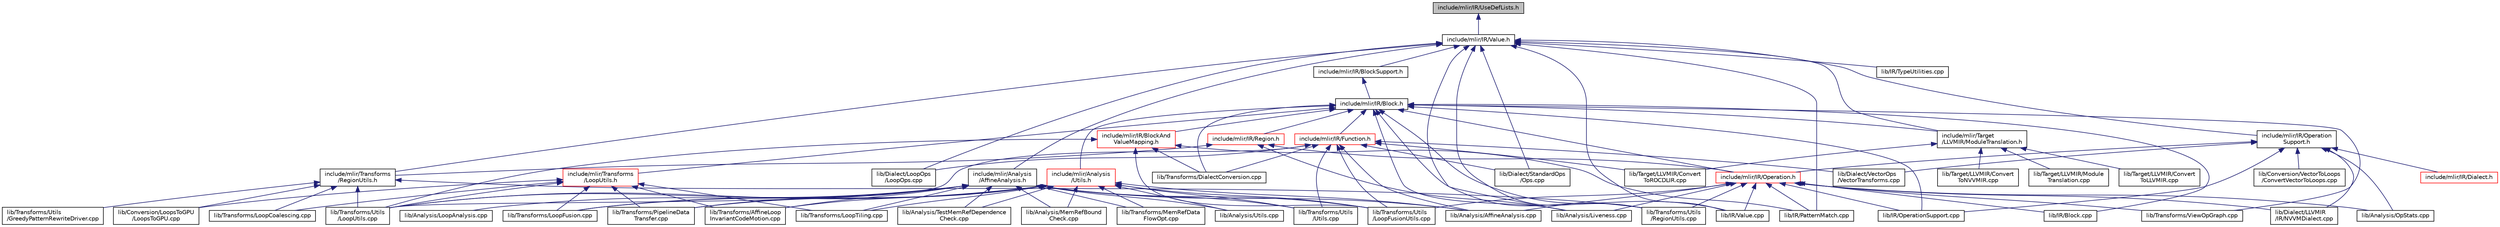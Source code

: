 digraph "include/mlir/IR/UseDefLists.h"
{
  bgcolor="transparent";
  edge [fontname="Helvetica",fontsize="10",labelfontname="Helvetica",labelfontsize="10"];
  node [fontname="Helvetica",fontsize="10",shape=record];
  Node24 [label="include/mlir/IR/UseDefLists.h",height=0.2,width=0.4,color="black", fillcolor="grey75", style="filled", fontcolor="black"];
  Node24 -> Node25 [dir="back",color="midnightblue",fontsize="10",style="solid",fontname="Helvetica"];
  Node25 [label="include/mlir/IR/Value.h",height=0.2,width=0.4,color="black",URL="$Value_8h.html"];
  Node25 -> Node26 [dir="back",color="midnightblue",fontsize="10",style="solid",fontname="Helvetica"];
  Node26 [label="include/mlir/Analysis\l/AffineAnalysis.h",height=0.2,width=0.4,color="black",URL="$AffineAnalysis_8h.html"];
  Node26 -> Node27 [dir="back",color="midnightblue",fontsize="10",style="solid",fontname="Helvetica"];
  Node27 [label="lib/Analysis/AffineAnalysis.cpp",height=0.2,width=0.4,color="black",URL="$AffineAnalysis_8cpp.html"];
  Node26 -> Node28 [dir="back",color="midnightblue",fontsize="10",style="solid",fontname="Helvetica"];
  Node28 [label="lib/Analysis/LoopAnalysis.cpp",height=0.2,width=0.4,color="black",URL="$LoopAnalysis_8cpp.html"];
  Node26 -> Node29 [dir="back",color="midnightblue",fontsize="10",style="solid",fontname="Helvetica"];
  Node29 [label="lib/Analysis/MemRefBound\lCheck.cpp",height=0.2,width=0.4,color="black",URL="$MemRefBoundCheck_8cpp.html"];
  Node26 -> Node30 [dir="back",color="midnightblue",fontsize="10",style="solid",fontname="Helvetica"];
  Node30 [label="lib/Analysis/TestMemRefDependence\lCheck.cpp",height=0.2,width=0.4,color="black",URL="$TestMemRefDependenceCheck_8cpp.html"];
  Node26 -> Node31 [dir="back",color="midnightblue",fontsize="10",style="solid",fontname="Helvetica"];
  Node31 [label="lib/Analysis/Utils.cpp",height=0.2,width=0.4,color="black",URL="$Analysis_2Utils_8cpp.html"];
  Node26 -> Node32 [dir="back",color="midnightblue",fontsize="10",style="solid",fontname="Helvetica"];
  Node32 [label="lib/Transforms/AffineLoop\lInvariantCodeMotion.cpp",height=0.2,width=0.4,color="black",URL="$AffineLoopInvariantCodeMotion_8cpp.html"];
  Node26 -> Node33 [dir="back",color="midnightblue",fontsize="10",style="solid",fontname="Helvetica"];
  Node33 [label="lib/Transforms/LoopFusion.cpp",height=0.2,width=0.4,color="black",URL="$LoopFusion_8cpp.html"];
  Node26 -> Node34 [dir="back",color="midnightblue",fontsize="10",style="solid",fontname="Helvetica"];
  Node34 [label="lib/Transforms/LoopTiling.cpp",height=0.2,width=0.4,color="black",URL="$LoopTiling_8cpp.html"];
  Node26 -> Node35 [dir="back",color="midnightblue",fontsize="10",style="solid",fontname="Helvetica"];
  Node35 [label="lib/Transforms/MemRefData\lFlowOpt.cpp",height=0.2,width=0.4,color="black",URL="$MemRefDataFlowOpt_8cpp.html"];
  Node26 -> Node36 [dir="back",color="midnightblue",fontsize="10",style="solid",fontname="Helvetica"];
  Node36 [label="lib/Transforms/PipelineData\lTransfer.cpp",height=0.2,width=0.4,color="black",URL="$PipelineDataTransfer_8cpp.html"];
  Node26 -> Node37 [dir="back",color="midnightblue",fontsize="10",style="solid",fontname="Helvetica"];
  Node37 [label="lib/Transforms/Utils\l/LoopFusionUtils.cpp",height=0.2,width=0.4,color="black",URL="$LoopFusionUtils_8cpp.html"];
  Node26 -> Node38 [dir="back",color="midnightblue",fontsize="10",style="solid",fontname="Helvetica"];
  Node38 [label="lib/Transforms/Utils\l/LoopUtils.cpp",height=0.2,width=0.4,color="black",URL="$LoopUtils_8cpp.html"];
  Node26 -> Node39 [dir="back",color="midnightblue",fontsize="10",style="solid",fontname="Helvetica"];
  Node39 [label="lib/Transforms/Utils\l/Utils.cpp",height=0.2,width=0.4,color="black",URL="$Transforms_2Utils_2Utils_8cpp.html"];
  Node25 -> Node40 [dir="back",color="midnightblue",fontsize="10",style="solid",fontname="Helvetica"];
  Node40 [label="include/mlir/IR/BlockSupport.h",height=0.2,width=0.4,color="black",URL="$BlockSupport_8h.html"];
  Node40 -> Node41 [dir="back",color="midnightblue",fontsize="10",style="solid",fontname="Helvetica"];
  Node41 [label="include/mlir/IR/Block.h",height=0.2,width=0.4,color="black",URL="$Block_8h.html"];
  Node41 -> Node42 [dir="back",color="midnightblue",fontsize="10",style="solid",fontname="Helvetica"];
  Node42 [label="include/mlir/Analysis\l/Utils.h",height=0.2,width=0.4,color="red",URL="$Analysis_2Utils_8h.html"];
  Node42 -> Node27 [dir="back",color="midnightblue",fontsize="10",style="solid",fontname="Helvetica"];
  Node42 -> Node29 [dir="back",color="midnightblue",fontsize="10",style="solid",fontname="Helvetica"];
  Node42 -> Node30 [dir="back",color="midnightblue",fontsize="10",style="solid",fontname="Helvetica"];
  Node42 -> Node31 [dir="back",color="midnightblue",fontsize="10",style="solid",fontname="Helvetica"];
  Node42 -> Node32 [dir="back",color="midnightblue",fontsize="10",style="solid",fontname="Helvetica"];
  Node42 -> Node33 [dir="back",color="midnightblue",fontsize="10",style="solid",fontname="Helvetica"];
  Node42 -> Node34 [dir="back",color="midnightblue",fontsize="10",style="solid",fontname="Helvetica"];
  Node42 -> Node35 [dir="back",color="midnightblue",fontsize="10",style="solid",fontname="Helvetica"];
  Node42 -> Node36 [dir="back",color="midnightblue",fontsize="10",style="solid",fontname="Helvetica"];
  Node42 -> Node37 [dir="back",color="midnightblue",fontsize="10",style="solid",fontname="Helvetica"];
  Node42 -> Node38 [dir="back",color="midnightblue",fontsize="10",style="solid",fontname="Helvetica"];
  Node42 -> Node39 [dir="back",color="midnightblue",fontsize="10",style="solid",fontname="Helvetica"];
  Node41 -> Node46 [dir="back",color="midnightblue",fontsize="10",style="solid",fontname="Helvetica"];
  Node46 [label="include/mlir/IR/BlockAnd\lValueMapping.h",height=0.2,width=0.4,color="red",URL="$BlockAndValueMapping_8h.html"];
  Node46 -> Node73 [dir="back",color="midnightblue",fontsize="10",style="solid",fontname="Helvetica"];
  Node73 [label="lib/IR/PatternMatch.cpp",height=0.2,width=0.4,color="black",URL="$PatternMatch_8cpp.html"];
  Node46 -> Node75 [dir="back",color="midnightblue",fontsize="10",style="solid",fontname="Helvetica"];
  Node75 [label="lib/Transforms/DialectConversion.cpp",height=0.2,width=0.4,color="black",URL="$DialectConversion_8cpp.html"];
  Node46 -> Node37 [dir="back",color="midnightblue",fontsize="10",style="solid",fontname="Helvetica"];
  Node46 -> Node38 [dir="back",color="midnightblue",fontsize="10",style="solid",fontname="Helvetica"];
  Node41 -> Node78 [dir="back",color="midnightblue",fontsize="10",style="solid",fontname="Helvetica"];
  Node78 [label="include/mlir/IR/Function.h",height=0.2,width=0.4,color="red",URL="$Function_8h.html"];
  Node78 -> Node27 [dir="back",color="midnightblue",fontsize="10",style="solid",fontname="Helvetica"];
  Node78 -> Node159 [dir="back",color="midnightblue",fontsize="10",style="solid",fontname="Helvetica"];
  Node159 [label="lib/Dialect/LoopOps\l/LoopOps.cpp",height=0.2,width=0.4,color="black",URL="$LoopOps_8cpp.html"];
  Node78 -> Node160 [dir="back",color="midnightblue",fontsize="10",style="solid",fontname="Helvetica"];
  Node160 [label="lib/Dialect/StandardOps\l/Ops.cpp",height=0.2,width=0.4,color="black",URL="$Ops_8cpp.html"];
  Node78 -> Node161 [dir="back",color="midnightblue",fontsize="10",style="solid",fontname="Helvetica"];
  Node161 [label="lib/Dialect/VectorOps\l/VectorTransforms.cpp",height=0.2,width=0.4,color="black",URL="$VectorTransforms_8cpp.html"];
  Node78 -> Node85 [dir="back",color="midnightblue",fontsize="10",style="solid",fontname="Helvetica"];
  Node85 [label="lib/Target/LLVMIR/Convert\lToROCDLIR.cpp",height=0.2,width=0.4,color="black",URL="$ConvertToROCDLIR_8cpp.html"];
  Node78 -> Node75 [dir="back",color="midnightblue",fontsize="10",style="solid",fontname="Helvetica"];
  Node78 -> Node37 [dir="back",color="midnightblue",fontsize="10",style="solid",fontname="Helvetica"];
  Node78 -> Node38 [dir="back",color="midnightblue",fontsize="10",style="solid",fontname="Helvetica"];
  Node78 -> Node39 [dir="back",color="midnightblue",fontsize="10",style="solid",fontname="Helvetica"];
  Node41 -> Node167 [dir="back",color="midnightblue",fontsize="10",style="solid",fontname="Helvetica"];
  Node167 [label="include/mlir/IR/Operation.h",height=0.2,width=0.4,color="red",URL="$Operation_8h.html"];
  Node167 -> Node27 [dir="back",color="midnightblue",fontsize="10",style="solid",fontname="Helvetica"];
  Node167 -> Node258 [dir="back",color="midnightblue",fontsize="10",style="solid",fontname="Helvetica"];
  Node258 [label="lib/Analysis/Liveness.cpp",height=0.2,width=0.4,color="black",URL="$Liveness_8cpp.html"];
  Node167 -> Node123 [dir="back",color="midnightblue",fontsize="10",style="solid",fontname="Helvetica"];
  Node123 [label="lib/Analysis/OpStats.cpp",height=0.2,width=0.4,color="black",URL="$OpStats_8cpp.html"];
  Node167 -> Node95 [dir="back",color="midnightblue",fontsize="10",style="solid",fontname="Helvetica"];
  Node95 [label="lib/Dialect/LLVMIR\l/IR/NVVMDialect.cpp",height=0.2,width=0.4,color="black",URL="$NVVMDialect_8cpp.html"];
  Node167 -> Node236 [dir="back",color="midnightblue",fontsize="10",style="solid",fontname="Helvetica"];
  Node236 [label="lib/IR/Block.cpp",height=0.2,width=0.4,color="black",URL="$Block_8cpp.html"];
  Node167 -> Node261 [dir="back",color="midnightblue",fontsize="10",style="solid",fontname="Helvetica"];
  Node261 [label="lib/IR/OperationSupport.cpp",height=0.2,width=0.4,color="black",URL="$OperationSupport_8cpp.html"];
  Node167 -> Node73 [dir="back",color="midnightblue",fontsize="10",style="solid",fontname="Helvetica"];
  Node167 -> Node262 [dir="back",color="midnightblue",fontsize="10",style="solid",fontname="Helvetica"];
  Node262 [label="lib/IR/Value.cpp",height=0.2,width=0.4,color="black",URL="$Value_8cpp.html"];
  Node167 -> Node37 [dir="back",color="midnightblue",fontsize="10",style="solid",fontname="Helvetica"];
  Node167 -> Node264 [dir="back",color="midnightblue",fontsize="10",style="solid",fontname="Helvetica"];
  Node264 [label="lib/Transforms/Utils\l/RegionUtils.cpp",height=0.2,width=0.4,color="black",URL="$RegionUtils_8cpp.html"];
  Node167 -> Node147 [dir="back",color="midnightblue",fontsize="10",style="solid",fontname="Helvetica"];
  Node147 [label="lib/Transforms/ViewOpGraph.cpp",height=0.2,width=0.4,color="black",URL="$ViewOpGraph_8cpp.html"];
  Node41 -> Node265 [dir="back",color="midnightblue",fontsize="10",style="solid",fontname="Helvetica"];
  Node265 [label="include/mlir/IR/Region.h",height=0.2,width=0.4,color="red",URL="$IR_2Region_8h.html"];
  Node265 -> Node167 [dir="back",color="midnightblue",fontsize="10",style="solid",fontname="Helvetica"];
  Node265 -> Node269 [dir="back",color="midnightblue",fontsize="10",style="solid",fontname="Helvetica"];
  Node269 [label="include/mlir/Transforms\l/RegionUtils.h",height=0.2,width=0.4,color="black",URL="$RegionUtils_8h.html"];
  Node269 -> Node181 [dir="back",color="midnightblue",fontsize="10",style="solid",fontname="Helvetica"];
  Node181 [label="lib/Conversion/LoopsToGPU\l/LoopsToGPU.cpp",height=0.2,width=0.4,color="black",URL="$LoopsToGPU_8cpp.html"];
  Node269 -> Node141 [dir="back",color="midnightblue",fontsize="10",style="solid",fontname="Helvetica"];
  Node141 [label="lib/Transforms/LoopCoalescing.cpp",height=0.2,width=0.4,color="black",URL="$LoopCoalescing_8cpp.html"];
  Node269 -> Node186 [dir="back",color="midnightblue",fontsize="10",style="solid",fontname="Helvetica"];
  Node186 [label="lib/Transforms/Utils\l/GreedyPatternRewriteDriver.cpp",height=0.2,width=0.4,color="black",URL="$GreedyPatternRewriteDriver_8cpp.html"];
  Node269 -> Node38 [dir="back",color="midnightblue",fontsize="10",style="solid",fontname="Helvetica"];
  Node269 -> Node264 [dir="back",color="midnightblue",fontsize="10",style="solid",fontname="Helvetica"];
  Node265 -> Node258 [dir="back",color="midnightblue",fontsize="10",style="solid",fontname="Helvetica"];
  Node41 -> Node82 [dir="back",color="midnightblue",fontsize="10",style="solid",fontname="Helvetica"];
  Node82 [label="include/mlir/Target\l/LLVMIR/ModuleTranslation.h",height=0.2,width=0.4,color="black",URL="$ModuleTranslation_8h.html"];
  Node82 -> Node83 [dir="back",color="midnightblue",fontsize="10",style="solid",fontname="Helvetica"];
  Node83 [label="lib/Target/LLVMIR/Convert\lToLLVMIR.cpp",height=0.2,width=0.4,color="black",URL="$ConvertToLLVMIR_8cpp.html"];
  Node82 -> Node84 [dir="back",color="midnightblue",fontsize="10",style="solid",fontname="Helvetica"];
  Node84 [label="lib/Target/LLVMIR/Convert\lToNVVMIR.cpp",height=0.2,width=0.4,color="black",URL="$ConvertToNVVMIR_8cpp.html"];
  Node82 -> Node85 [dir="back",color="midnightblue",fontsize="10",style="solid",fontname="Helvetica"];
  Node82 -> Node86 [dir="back",color="midnightblue",fontsize="10",style="solid",fontname="Helvetica"];
  Node86 [label="lib/Target/LLVMIR/Module\lTranslation.cpp",height=0.2,width=0.4,color="black",URL="$ModuleTranslation_8cpp.html"];
  Node41 -> Node270 [dir="back",color="midnightblue",fontsize="10",style="solid",fontname="Helvetica"];
  Node270 [label="include/mlir/Transforms\l/LoopUtils.h",height=0.2,width=0.4,color="red",URL="$LoopUtils_8h.html"];
  Node270 -> Node181 [dir="back",color="midnightblue",fontsize="10",style="solid",fontname="Helvetica"];
  Node270 -> Node32 [dir="back",color="midnightblue",fontsize="10",style="solid",fontname="Helvetica"];
  Node270 -> Node141 [dir="back",color="midnightblue",fontsize="10",style="solid",fontname="Helvetica"];
  Node270 -> Node33 [dir="back",color="midnightblue",fontsize="10",style="solid",fontname="Helvetica"];
  Node270 -> Node34 [dir="back",color="midnightblue",fontsize="10",style="solid",fontname="Helvetica"];
  Node270 -> Node36 [dir="back",color="midnightblue",fontsize="10",style="solid",fontname="Helvetica"];
  Node270 -> Node38 [dir="back",color="midnightblue",fontsize="10",style="solid",fontname="Helvetica"];
  Node41 -> Node258 [dir="back",color="midnightblue",fontsize="10",style="solid",fontname="Helvetica"];
  Node41 -> Node236 [dir="back",color="midnightblue",fontsize="10",style="solid",fontname="Helvetica"];
  Node41 -> Node261 [dir="back",color="midnightblue",fontsize="10",style="solid",fontname="Helvetica"];
  Node41 -> Node262 [dir="back",color="midnightblue",fontsize="10",style="solid",fontname="Helvetica"];
  Node41 -> Node75 [dir="back",color="midnightblue",fontsize="10",style="solid",fontname="Helvetica"];
  Node41 -> Node264 [dir="back",color="midnightblue",fontsize="10",style="solid",fontname="Helvetica"];
  Node41 -> Node147 [dir="back",color="midnightblue",fontsize="10",style="solid",fontname="Helvetica"];
  Node25 -> Node271 [dir="back",color="midnightblue",fontsize="10",style="solid",fontname="Helvetica"];
  Node271 [label="include/mlir/IR/Operation\lSupport.h",height=0.2,width=0.4,color="black",URL="$OperationSupport_8h.html"];
  Node271 -> Node272 [dir="back",color="midnightblue",fontsize="10",style="solid",fontname="Helvetica"];
  Node272 [label="include/mlir/IR/Dialect.h",height=0.2,width=0.4,color="red",URL="$IR_2Dialect_8h.html"];
  Node271 -> Node167 [dir="back",color="midnightblue",fontsize="10",style="solid",fontname="Helvetica"];
  Node271 -> Node123 [dir="back",color="midnightblue",fontsize="10",style="solid",fontname="Helvetica"];
  Node271 -> Node175 [dir="back",color="midnightblue",fontsize="10",style="solid",fontname="Helvetica"];
  Node175 [label="lib/Conversion/VectorToLoops\l/ConvertVectorToLoops.cpp",height=0.2,width=0.4,color="black",URL="$ConvertVectorToLoops_8cpp.html"];
  Node271 -> Node95 [dir="back",color="midnightblue",fontsize="10",style="solid",fontname="Helvetica"];
  Node271 -> Node161 [dir="back",color="midnightblue",fontsize="10",style="solid",fontname="Helvetica"];
  Node271 -> Node261 [dir="back",color="midnightblue",fontsize="10",style="solid",fontname="Helvetica"];
  Node25 -> Node82 [dir="back",color="midnightblue",fontsize="10",style="solid",fontname="Helvetica"];
  Node25 -> Node269 [dir="back",color="midnightblue",fontsize="10",style="solid",fontname="Helvetica"];
  Node25 -> Node258 [dir="back",color="midnightblue",fontsize="10",style="solid",fontname="Helvetica"];
  Node25 -> Node159 [dir="back",color="midnightblue",fontsize="10",style="solid",fontname="Helvetica"];
  Node25 -> Node160 [dir="back",color="midnightblue",fontsize="10",style="solid",fontname="Helvetica"];
  Node25 -> Node73 [dir="back",color="midnightblue",fontsize="10",style="solid",fontname="Helvetica"];
  Node25 -> Node255 [dir="back",color="midnightblue",fontsize="10",style="solid",fontname="Helvetica"];
  Node255 [label="lib/IR/TypeUtilities.cpp",height=0.2,width=0.4,color="black",URL="$TypeUtilities_8cpp.html"];
  Node25 -> Node262 [dir="back",color="midnightblue",fontsize="10",style="solid",fontname="Helvetica"];
  Node25 -> Node264 [dir="back",color="midnightblue",fontsize="10",style="solid",fontname="Helvetica"];
}
